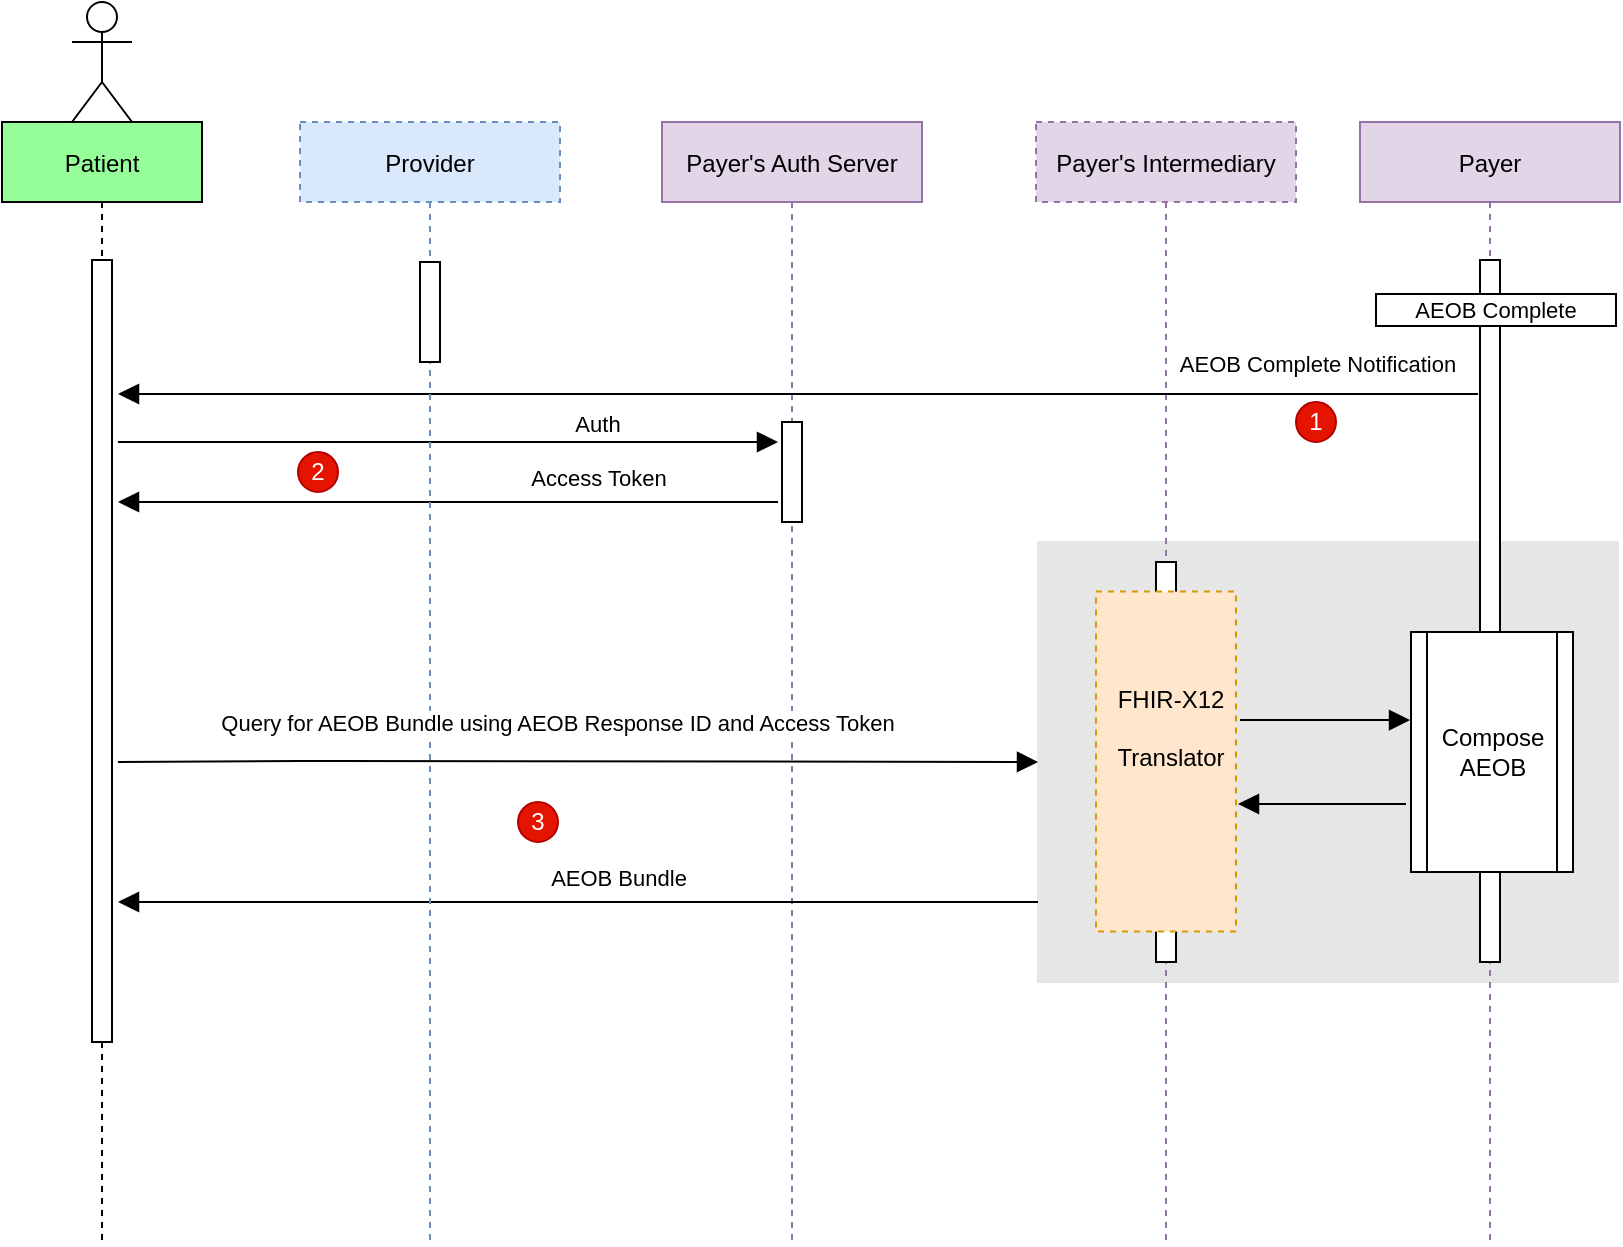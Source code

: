 <mxfile>
    <diagram id="kgpKYQtTHZ0yAKxKKP6v" name="Page-1">
        <mxGraphModel dx="1550" dy="792" grid="1" gridSize="10" guides="1" tooltips="1" connect="1" arrows="1" fold="1" page="1" pageScale="1" pageWidth="850" pageHeight="1100" math="0" shadow="0">
            <root>
                <mxCell id="0"/>
                <mxCell id="1" parent="0"/>
                <mxCell id="3nuBFxr9cyL0pnOWT2aG-1" value="Patient" style="shape=umlLifeline;perimeter=lifelinePerimeter;container=1;collapsible=0;recursiveResize=0;rounded=0;shadow=0;strokeWidth=1;fillColor=#96FF9A;" parent="1" vertex="1" treatAsSingle="0">
                    <mxGeometry x="22" y="120" width="100" height="480" as="geometry"/>
                </mxCell>
                <mxCell id="3nuBFxr9cyL0pnOWT2aG-2" value="" style="points=[];perimeter=orthogonalPerimeter;rounded=0;shadow=0;strokeWidth=1;" parent="3nuBFxr9cyL0pnOWT2aG-1" vertex="1">
                    <mxGeometry x="45" y="69" width="10" height="391" as="geometry"/>
                </mxCell>
                <mxCell id="SfCazmH2R6rvJbLZBPh0-3" value="Payer's Auth Server" style="shape=umlLifeline;perimeter=lifelinePerimeter;container=1;collapsible=0;recursiveResize=0;rounded=0;shadow=0;strokeWidth=1;fillColor=#e1d5e7;strokeColor=#9673a6;" parent="1" vertex="1" treatAsSingle="0">
                    <mxGeometry x="352" y="120" width="130" height="560" as="geometry"/>
                </mxCell>
                <mxCell id="SfCazmH2R6rvJbLZBPh0-4" value="" style="points=[];perimeter=orthogonalPerimeter;rounded=0;shadow=0;strokeWidth=1;" parent="SfCazmH2R6rvJbLZBPh0-3" vertex="1">
                    <mxGeometry x="60" y="150" width="10" height="50" as="geometry"/>
                </mxCell>
                <mxCell id="SfCazmH2R6rvJbLZBPh0-21" value="" style="shape=umlActor;verticalLabelPosition=bottom;verticalAlign=top;html=1;outlineConnect=0;" parent="1" vertex="1">
                    <mxGeometry x="57" y="60" width="30" height="60" as="geometry"/>
                </mxCell>
                <mxCell id="qIxCJxl5lMdrLJ7lDj4a-3" style="edgeStyle=orthogonalEdgeStyle;rounded=0;orthogonalLoop=1;jettySize=auto;html=1;dashed=1;endArrow=none;endFill=0;" parent="1" source="3nuBFxr9cyL0pnOWT2aG-2" edge="1">
                    <mxGeometry relative="1" as="geometry">
                        <mxPoint x="72" y="680" as="targetPoint"/>
                    </mxGeometry>
                </mxCell>
                <mxCell id="aAGMAaikRAZB5L4dtnXu-1" value="1" style="ellipse;whiteSpace=wrap;html=1;aspect=fixed;fillColor=#e51400;strokeColor=#B20000;fontColor=#ffffff;" parent="1" vertex="1">
                    <mxGeometry x="669" y="260" width="20" height="20" as="geometry"/>
                </mxCell>
                <mxCell id="aAGMAaikRAZB5L4dtnXu-4" value="2" style="ellipse;whiteSpace=wrap;html=1;aspect=fixed;fillColor=#e51400;strokeColor=#B20000;fontColor=#ffffff;" parent="1" vertex="1">
                    <mxGeometry x="170" y="285" width="20" height="20" as="geometry"/>
                </mxCell>
                <mxCell id="SfCazmH2R6rvJbLZBPh0-2" value="" style="points=[];perimeter=orthogonalPerimeter;rounded=0;shadow=0;strokeWidth=1;fillColor=#E6E6E6;strokeColor=#E6E6E6;" parent="1" vertex="1">
                    <mxGeometry x="540" y="330" width="290" height="220" as="geometry"/>
                </mxCell>
                <mxCell id="8" value="Payer's Intermediary" style="shape=umlLifeline;perimeter=lifelinePerimeter;container=1;collapsible=0;recursiveResize=0;rounded=0;shadow=0;strokeWidth=1;fillColor=#e1d5e7;strokeColor=#9673a6;dashed=1;" parent="1" vertex="1" treatAsSingle="0">
                    <mxGeometry x="539" y="120" width="130" height="560" as="geometry"/>
                </mxCell>
                <mxCell id="9" value="" style="points=[];perimeter=orthogonalPerimeter;rounded=0;shadow=0;strokeWidth=1;" parent="8" vertex="1">
                    <mxGeometry x="60" y="220" width="10" height="200" as="geometry"/>
                </mxCell>
                <mxCell id="10" value="Payer" style="shape=umlLifeline;perimeter=lifelinePerimeter;container=1;collapsible=0;recursiveResize=0;rounded=0;shadow=0;strokeWidth=1;fillColor=#e1d5e7;strokeColor=#9673a6;" parent="1" vertex="1" treatAsSingle="0">
                    <mxGeometry x="701" y="120" width="130" height="560" as="geometry"/>
                </mxCell>
                <mxCell id="11" value="" style="points=[];perimeter=orthogonalPerimeter;rounded=0;shadow=0;strokeWidth=1;" parent="10" vertex="1">
                    <mxGeometry x="60" y="69" width="10" height="351" as="geometry"/>
                </mxCell>
                <mxCell id="3" value="" style="group" parent="1" vertex="1" connectable="0">
                    <mxGeometry x="571" y="358" width="70" height="170" as="geometry"/>
                </mxCell>
                <mxCell id="4" value="" style="rounded=0;whiteSpace=wrap;html=1;fillColor=#ffe6cc;strokeColor=#d79b00;dashed=1;" parent="3" vertex="1">
                    <mxGeometry x="-2" y="-3.188" width="70" height="170" as="geometry"/>
                </mxCell>
                <mxCell id="5" value="&lt;font style=&quot;font-size: 12px ; font-weight: normal&quot;&gt;FHIR-X12&lt;br&gt;Translator&lt;/font&gt;" style="text;strokeColor=none;fillColor=none;html=1;fontSize=24;fontStyle=1;verticalAlign=middle;align=center;" parent="3" vertex="1">
                    <mxGeometry y="32.229" width="70" height="56.667" as="geometry"/>
                </mxCell>
                <mxCell id="7" value="Compose AEOB" style="shape=process;whiteSpace=wrap;html=1;backgroundOutline=1;" parent="1" vertex="1">
                    <mxGeometry x="726.5" y="375" width="81" height="120" as="geometry"/>
                </mxCell>
                <mxCell id="aAGMAaikRAZB5L4dtnXu-12" value="AEOB Complete Notification" style="verticalAlign=bottom;endArrow=block;endSize=8;shadow=0;strokeWidth=1;endFill=1;" parent="1" edge="1">
                    <mxGeometry x="-0.765" y="-6" relative="1" as="geometry">
                        <mxPoint x="80" y="256" as="targetPoint"/>
                        <mxPoint x="760" y="256" as="sourcePoint"/>
                        <mxPoint as="offset"/>
                    </mxGeometry>
                </mxCell>
                <mxCell id="ogFRtUQ3psGFR55wJX58-7" value="" style="verticalAlign=bottom;endArrow=block;shadow=0;strokeWidth=1;labelBackgroundColor=none;entryX=-0.006;entryY=0.367;entryDx=0;entryDy=0;entryPerimeter=0;endSize=8;" parent="1" target="7" edge="1">
                    <mxGeometry x="0.077" y="8" relative="1" as="geometry">
                        <mxPoint x="641" y="419" as="sourcePoint"/>
                        <mxPoint x="766" y="419.5" as="targetPoint"/>
                        <Array as="points"/>
                        <mxPoint as="offset"/>
                    </mxGeometry>
                </mxCell>
                <mxCell id="ogFRtUQ3psGFR55wJX58-9" value="" style="verticalAlign=bottom;endArrow=block;shadow=0;strokeWidth=1;labelBackgroundColor=none;endSize=8;" parent="1" edge="1">
                    <mxGeometry x="0.019" y="-7" relative="1" as="geometry">
                        <mxPoint x="724" y="461" as="sourcePoint"/>
                        <mxPoint x="640" y="461" as="targetPoint"/>
                        <Array as="points"/>
                        <mxPoint as="offset"/>
                    </mxGeometry>
                </mxCell>
                <mxCell id="13" value="3" style="ellipse;whiteSpace=wrap;html=1;aspect=fixed;fillColor=#e51400;strokeColor=#B20000;fontColor=#ffffff;" parent="1" vertex="1">
                    <mxGeometry x="280" y="460" width="20" height="20" as="geometry"/>
                </mxCell>
                <mxCell id="15" value="&lt;font style=&quot;font-size: 11px&quot;&gt;AEOB Complete&lt;/font&gt;" style="rounded=0;whiteSpace=wrap;html=1;" parent="1" vertex="1">
                    <mxGeometry x="709" y="206" width="120" height="16" as="geometry"/>
                </mxCell>
                <mxCell id="16" value="Auth" style="verticalAlign=bottom;endArrow=block;shadow=0;strokeWidth=1;endSize=8;" parent="1" edge="1">
                    <mxGeometry x="0.455" relative="1" as="geometry">
                        <mxPoint x="80" y="280" as="sourcePoint"/>
                        <mxPoint x="410" y="280" as="targetPoint"/>
                        <Array as="points">
                            <mxPoint x="150" y="280"/>
                        </Array>
                        <mxPoint as="offset"/>
                    </mxGeometry>
                </mxCell>
                <mxCell id="19" value="" style="verticalAlign=bottom;endArrow=block;shadow=0;strokeWidth=1;labelBackgroundColor=none;endSize=8;" parent="1" edge="1">
                    <mxGeometry x="0.019" y="-7" relative="1" as="geometry">
                        <mxPoint x="410" y="310" as="sourcePoint"/>
                        <mxPoint x="80" y="310" as="targetPoint"/>
                        <Array as="points"/>
                        <mxPoint as="offset"/>
                    </mxGeometry>
                </mxCell>
                <mxCell id="20" value="Access Token" style="edgeLabel;html=1;align=center;verticalAlign=bottom;resizable=0;points=[];labelPosition=center;verticalLabelPosition=top;" parent="19" vertex="1" connectable="0">
                    <mxGeometry x="0.321" y="-4" relative="1" as="geometry">
                        <mxPoint x="128" as="offset"/>
                    </mxGeometry>
                </mxCell>
                <mxCell id="25" value="" style="verticalAlign=bottom;endArrow=block;shadow=0;strokeWidth=1;labelBackgroundColor=none;endSize=8;" parent="1" edge="1">
                    <mxGeometry x="0.019" y="-7" relative="1" as="geometry">
                        <mxPoint x="540" y="510" as="sourcePoint"/>
                        <mxPoint x="80" y="510" as="targetPoint"/>
                        <Array as="points"/>
                        <mxPoint as="offset"/>
                    </mxGeometry>
                </mxCell>
                <mxCell id="26" value="AEOB Bundle" style="edgeLabel;html=1;align=center;verticalAlign=bottom;resizable=0;points=[];labelPosition=center;verticalLabelPosition=top;" parent="25" vertex="1" connectable="0">
                    <mxGeometry x="0.321" y="-4" relative="1" as="geometry">
                        <mxPoint x="94" as="offset"/>
                    </mxGeometry>
                </mxCell>
                <mxCell id="27" value="Provider" style="shape=umlLifeline;perimeter=lifelinePerimeter;container=1;collapsible=0;recursiveResize=0;rounded=0;shadow=0;strokeWidth=1;fillColor=#dae8fc;strokeColor=#6c8ebf;dashed=1;" parent="1" vertex="1" treatAsSingle="0">
                    <mxGeometry x="171" y="120" width="130" height="560" as="geometry"/>
                </mxCell>
                <mxCell id="28" value="" style="points=[];perimeter=orthogonalPerimeter;rounded=0;shadow=0;strokeWidth=1;" parent="27" vertex="1">
                    <mxGeometry x="60" y="70" width="10" height="50" as="geometry"/>
                </mxCell>
                <mxCell id="30" value="Query for AEOB Bundle using AEOB Response ID and Access Token" style="verticalAlign=bottom;endArrow=block;shadow=0;strokeWidth=1;endSize=8;" parent="1" edge="1">
                    <mxGeometry x="-0.043" y="10" relative="1" as="geometry">
                        <mxPoint x="80" y="440" as="sourcePoint"/>
                        <mxPoint x="540" y="440" as="targetPoint"/>
                        <Array as="points">
                            <mxPoint x="180" y="439.5"/>
                        </Array>
                        <mxPoint as="offset"/>
                    </mxGeometry>
                </mxCell>
            </root>
        </mxGraphModel>
    </diagram>
</mxfile>